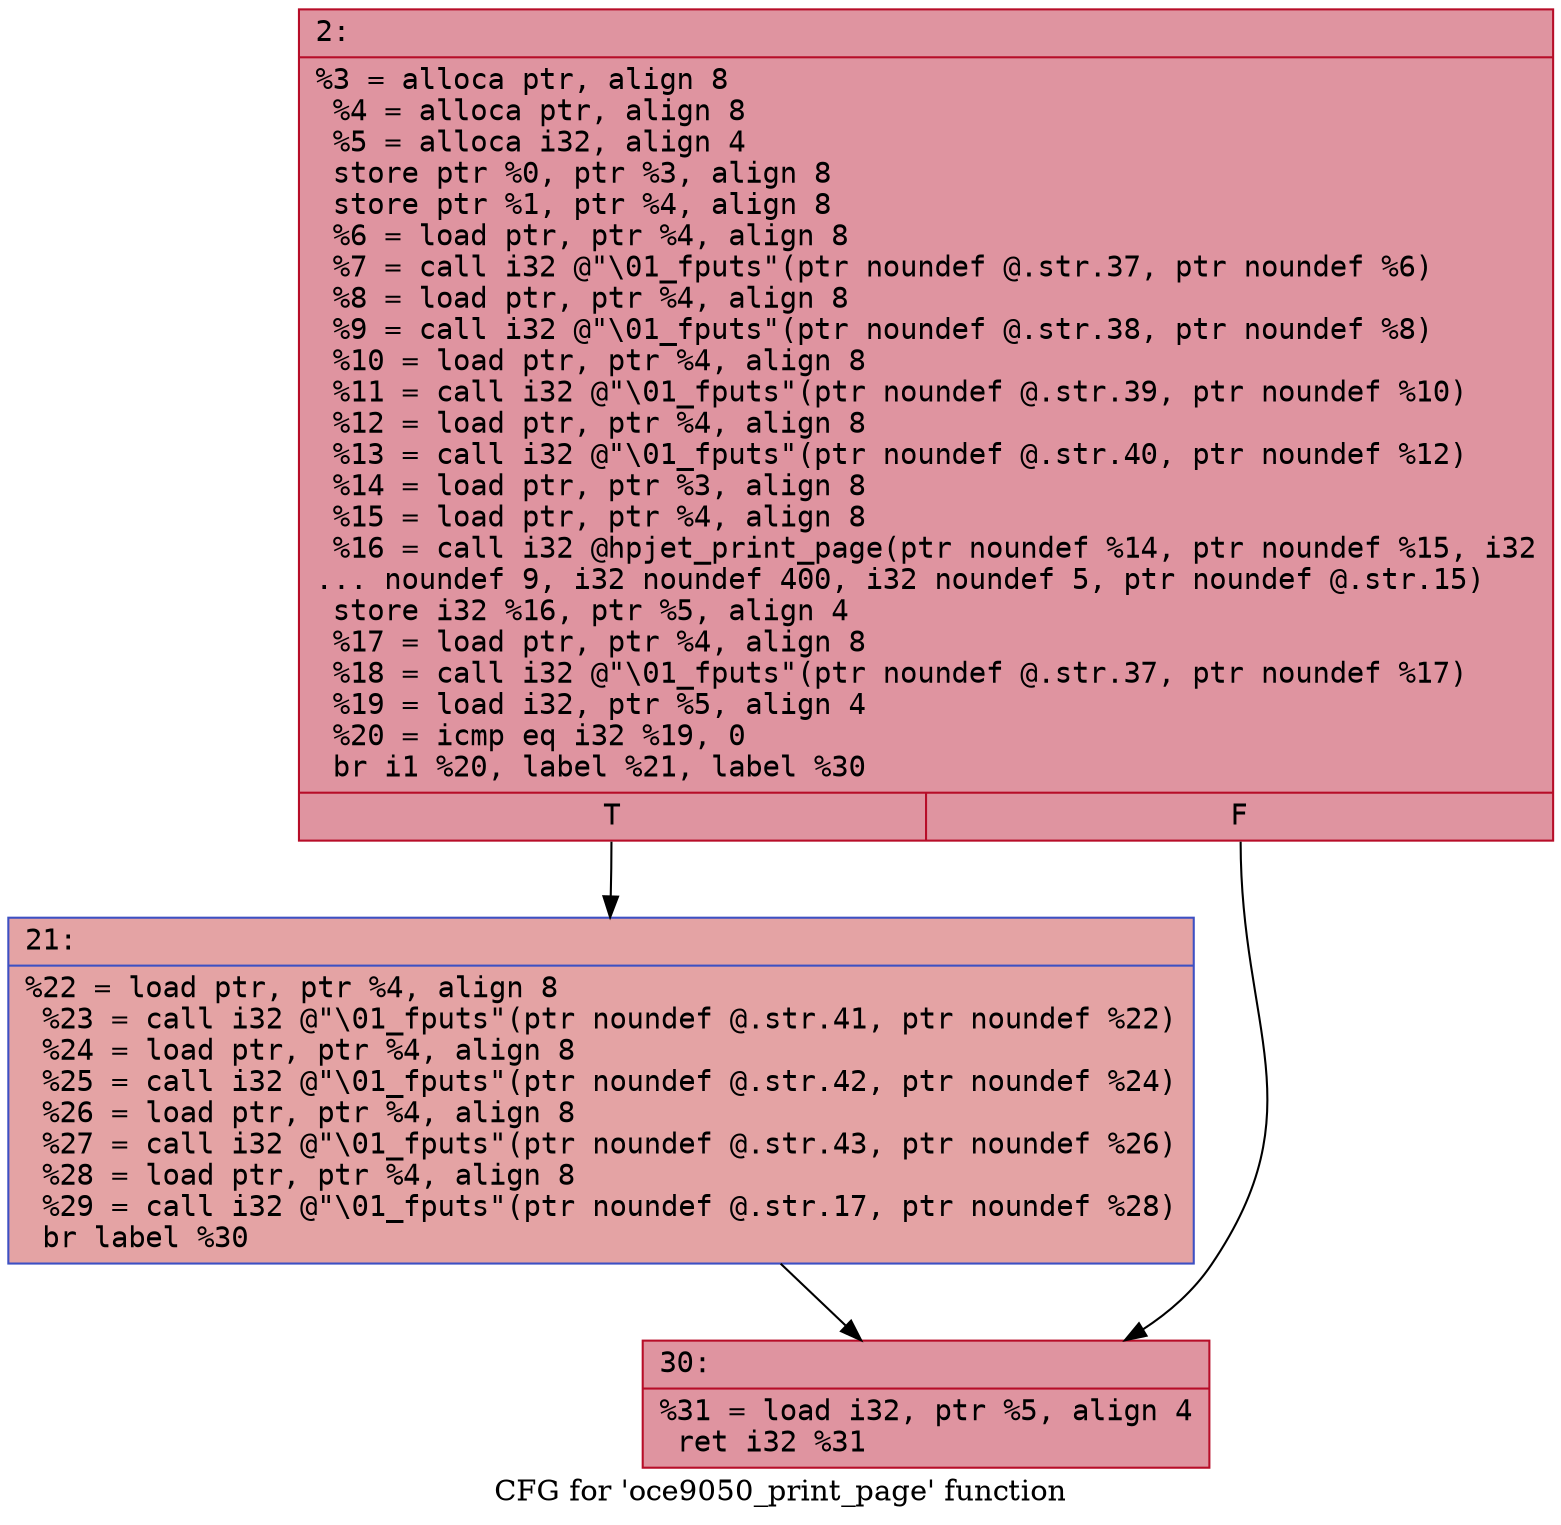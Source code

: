 digraph "CFG for 'oce9050_print_page' function" {
	label="CFG for 'oce9050_print_page' function";

	Node0x600000fee710 [shape=record,color="#b70d28ff", style=filled, fillcolor="#b70d2870" fontname="Courier",label="{2:\l|  %3 = alloca ptr, align 8\l  %4 = alloca ptr, align 8\l  %5 = alloca i32, align 4\l  store ptr %0, ptr %3, align 8\l  store ptr %1, ptr %4, align 8\l  %6 = load ptr, ptr %4, align 8\l  %7 = call i32 @\"\\01_fputs\"(ptr noundef @.str.37, ptr noundef %6)\l  %8 = load ptr, ptr %4, align 8\l  %9 = call i32 @\"\\01_fputs\"(ptr noundef @.str.38, ptr noundef %8)\l  %10 = load ptr, ptr %4, align 8\l  %11 = call i32 @\"\\01_fputs\"(ptr noundef @.str.39, ptr noundef %10)\l  %12 = load ptr, ptr %4, align 8\l  %13 = call i32 @\"\\01_fputs\"(ptr noundef @.str.40, ptr noundef %12)\l  %14 = load ptr, ptr %3, align 8\l  %15 = load ptr, ptr %4, align 8\l  %16 = call i32 @hpjet_print_page(ptr noundef %14, ptr noundef %15, i32\l... noundef 9, i32 noundef 400, i32 noundef 5, ptr noundef @.str.15)\l  store i32 %16, ptr %5, align 4\l  %17 = load ptr, ptr %4, align 8\l  %18 = call i32 @\"\\01_fputs\"(ptr noundef @.str.37, ptr noundef %17)\l  %19 = load i32, ptr %5, align 4\l  %20 = icmp eq i32 %19, 0\l  br i1 %20, label %21, label %30\l|{<s0>T|<s1>F}}"];
	Node0x600000fee710:s0 -> Node0x600000fee760[tooltip="2 -> 21\nProbability 37.50%" ];
	Node0x600000fee710:s1 -> Node0x600000fee7b0[tooltip="2 -> 30\nProbability 62.50%" ];
	Node0x600000fee760 [shape=record,color="#3d50c3ff", style=filled, fillcolor="#c32e3170" fontname="Courier",label="{21:\l|  %22 = load ptr, ptr %4, align 8\l  %23 = call i32 @\"\\01_fputs\"(ptr noundef @.str.41, ptr noundef %22)\l  %24 = load ptr, ptr %4, align 8\l  %25 = call i32 @\"\\01_fputs\"(ptr noundef @.str.42, ptr noundef %24)\l  %26 = load ptr, ptr %4, align 8\l  %27 = call i32 @\"\\01_fputs\"(ptr noundef @.str.43, ptr noundef %26)\l  %28 = load ptr, ptr %4, align 8\l  %29 = call i32 @\"\\01_fputs\"(ptr noundef @.str.17, ptr noundef %28)\l  br label %30\l}"];
	Node0x600000fee760 -> Node0x600000fee7b0[tooltip="21 -> 30\nProbability 100.00%" ];
	Node0x600000fee7b0 [shape=record,color="#b70d28ff", style=filled, fillcolor="#b70d2870" fontname="Courier",label="{30:\l|  %31 = load i32, ptr %5, align 4\l  ret i32 %31\l}"];
}
